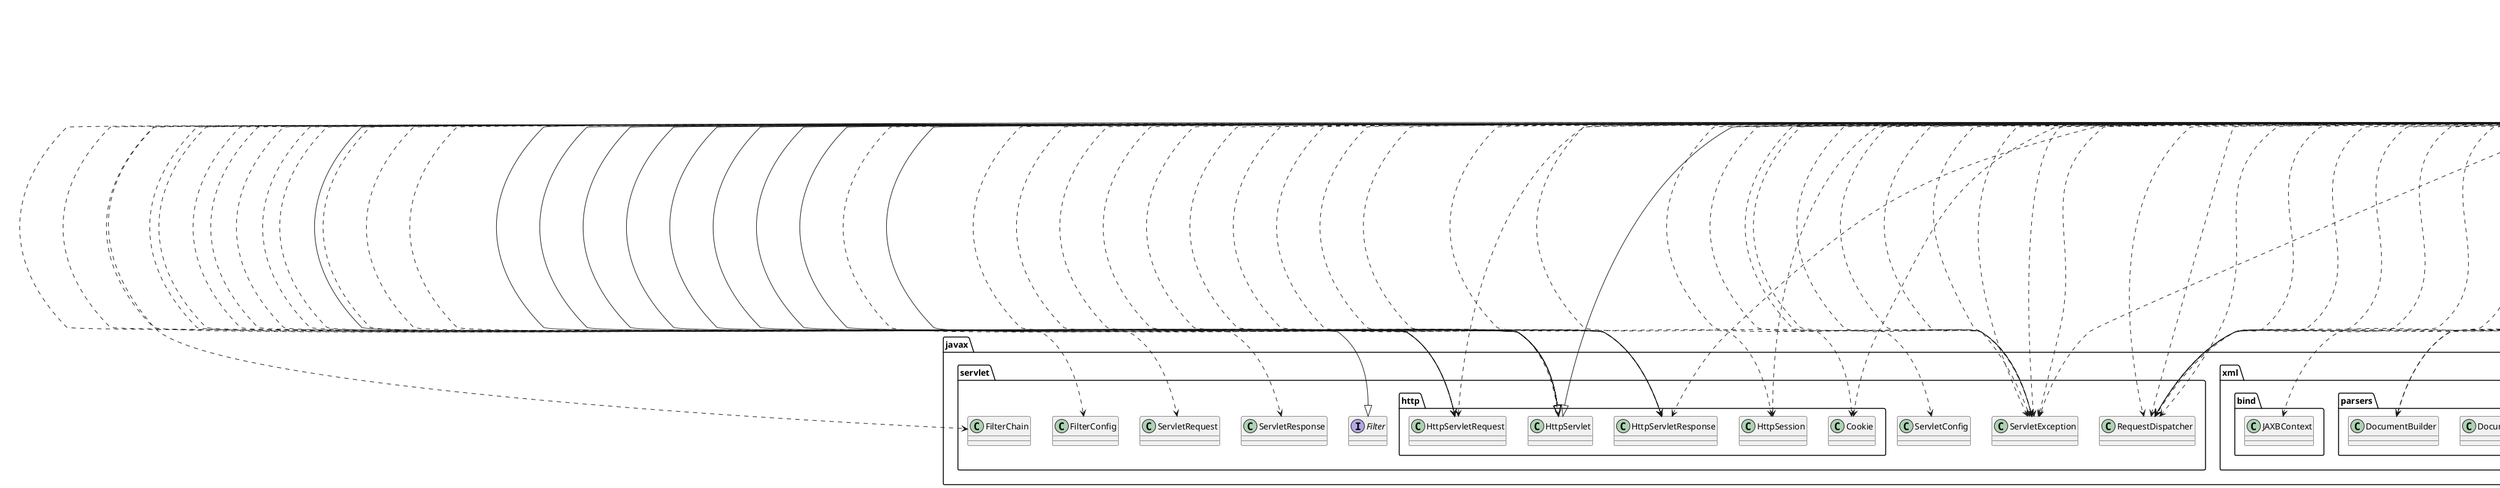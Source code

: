 @startuml
annotation java.lang.Override
annotation javax.jws.WebService
annotation javax.persistence.Column
annotation javax.persistence.Entity
annotation javax.persistence.GeneratedValue
annotation javax.persistence.Id
annotation javax.persistence.Table
class action.AnotacaoServlet
class action.AtividadeServlet
class action.CampanhaServlet
class action.ContaServlet
class action.DACControllerServlet
class action.LoginFilter
class action.LoginServlet
class action.OportunidadeServlet
class action.TarefaServlet
class action.UsuarioServlet
class action.VendaServlet
class action.WeatherWSDL
class bean.Anotacao
class bean.Atividade
class bean.Campanha
class bean.Conta
class bean.Oportunidade
class bean.Tarefa
class bean.Usuario
class bean.Venda
class dao.AnotacaoDao
class dao.AtividadeDao
class dao.CampanhaDao
class dao.ConnectionFactory
class dao.ContaDao
class dao.HibernateUtil
class dao.LoginDao
class dao.OportunidadeDao
class dao.TarefaDao
class dao.UsuarioDao
class dao.VendaDao
class java.io.File
class java.io.IOException
class java.io.OutputStream
class java.io.PrintWriter
class java.io.StringReader
class java.net.URL
class java.sql.Connection
class java.sql.DriverManager
class java.sql.SQLException
class java.text.DateFormat
class java.text.ParseException
class java.text.SimpleDateFormat
class java.util.ArrayList
class java.util.Date
class java.util.HashMap
class java.util.List
class java.util.Locale
class java.util.StringTokenizer
class java.util.logging.Level
class java.util.logging.Logger
class javax.persistence.EntityManager
class javax.persistence.EntityManagerFactory
class javax.persistence.GenerationType
class javax.persistence.ManyToOne
class javax.persistence.Persistence
class javax.servlet.FilterChain
class javax.servlet.FilterConfig
class javax.servlet.RequestDispatcher
class javax.servlet.ServletConfig
class javax.servlet.ServletException
class javax.servlet.ServletRequest
class javax.servlet.ServletResponse
class javax.servlet.http.Cookie
class javax.servlet.http.HttpServlet
class javax.servlet.http.HttpServletRequest
class javax.servlet.http.HttpServletResponse
class javax.servlet.http.HttpSession
class javax.xml.bind.JAXBContext
class javax.xml.parsers.DocumentBuilder
class javax.xml.parsers.DocumentBuilderFactory
class javax.xml.parsers.ParserConfigurationException
class net.sf.jasperreports.engine.JRException
class net.sf.jasperreports.engine.JasperRunManager
class org.hibernate.Query
class org.hibernate.Session
class org.hibernate.SessionFactory
class org.hibernate.Transaction
class org.hibernate.cfg.AnnotationConfiguration
class org.hibernate.cfg.Configuration
class org.w3c.dom.CharacterData
class org.w3c.dom.Document
class org.w3c.dom.Element
class org.w3c.dom.Node
class org.w3c.dom.NodeList
class org.xml.sax.InputSource
class org.xml.sax.SAXException
interface java.io.Serializable
interface javax.servlet.Filter
action.AnotacaoServlet ..> java.lang.Override
action.AnotacaoServlet ..> bean.Anotacao
action.AnotacaoServlet ..> dao.AnotacaoDao
action.AnotacaoServlet ..> java.io.IOException
action.AnotacaoServlet ..> java.sql.SQLException
action.AnotacaoServlet ..> java.text.DateFormat
action.AnotacaoServlet ..> java.text.SimpleDateFormat
action.AnotacaoServlet ..> java.util.Date
action.AnotacaoServlet ..> java.util.List
action.AnotacaoServlet ..> java.util.logging.Level
action.AnotacaoServlet ..> java.util.logging.Logger
action.AnotacaoServlet ..> javax.servlet.RequestDispatcher
action.AnotacaoServlet ..> javax.servlet.ServletException
action.AnotacaoServlet --|> javax.servlet.http.HttpServlet
action.AnotacaoServlet ..> javax.servlet.http.HttpServletRequest
action.AnotacaoServlet ..> javax.servlet.http.HttpServletResponse
action.AtividadeServlet ..> java.lang.Override
action.AtividadeServlet ..> bean.Atividade
action.AtividadeServlet ..> bean.Usuario
action.AtividadeServlet ..> dao.AtividadeDao
action.AtividadeServlet ..> dao.UsuarioDao
action.AtividadeServlet ..> java.io.IOException
action.AtividadeServlet ..> java.sql.SQLException
action.AtividadeServlet ..> java.text.DateFormat
action.AtividadeServlet ..> java.text.SimpleDateFormat
action.AtividadeServlet ..> java.util.Date
action.AtividadeServlet ..> java.util.List
action.AtividadeServlet ..> java.util.logging.Level
action.AtividadeServlet ..> java.util.logging.Logger
action.AtividadeServlet ..> javax.servlet.RequestDispatcher
action.AtividadeServlet ..> javax.servlet.ServletException
action.AtividadeServlet --|> javax.servlet.http.HttpServlet
action.AtividadeServlet ..> javax.servlet.http.HttpServletRequest
action.AtividadeServlet ..> javax.servlet.http.HttpServletResponse
action.CampanhaServlet ..> java.lang.Override
action.CampanhaServlet ..> bean.Campanha
action.CampanhaServlet ..> dao.CampanhaDao
action.CampanhaServlet ..> java.io.IOException
action.CampanhaServlet ..> java.sql.SQLException
action.CampanhaServlet ..> java.text.DateFormat
action.CampanhaServlet ..> java.text.SimpleDateFormat
action.CampanhaServlet ..> java.util.Date
action.CampanhaServlet ..> java.util.List
action.CampanhaServlet ..> java.util.logging.Level
action.CampanhaServlet ..> java.util.logging.Logger
action.CampanhaServlet ..> javax.servlet.RequestDispatcher
action.CampanhaServlet ..> javax.servlet.ServletException
action.CampanhaServlet --|> javax.servlet.http.HttpServlet
action.CampanhaServlet ..> javax.servlet.http.HttpServletRequest
action.CampanhaServlet ..> javax.servlet.http.HttpServletResponse
action.ContaServlet ..> java.lang.Override
action.ContaServlet ..> bean.Conta
action.ContaServlet ..> dao.ContaDao
action.ContaServlet ..> java.io.IOException
action.ContaServlet ..> java.io.PrintWriter
action.ContaServlet ..> java.sql.SQLException
action.ContaServlet ..> java.text.DateFormat
action.ContaServlet ..> java.text.ParseException
action.ContaServlet ..> java.text.SimpleDateFormat
action.ContaServlet ..> java.util.ArrayList
action.ContaServlet ..> java.util.Date
action.ContaServlet ..> java.util.List
action.ContaServlet ..> java.util.logging.Level
action.ContaServlet ..> java.util.logging.Logger
action.ContaServlet ..> javax.servlet.RequestDispatcher
action.ContaServlet ..> javax.servlet.ServletException
action.ContaServlet --|> javax.servlet.http.HttpServlet
action.ContaServlet ..> javax.servlet.http.HttpServletRequest
action.ContaServlet ..> javax.servlet.http.HttpServletResponse
action.DACControllerServlet ..> java.lang.Override
action.DACControllerServlet ..> dao.AtividadeDao
action.DACControllerServlet ..> dao.CampanhaDao
action.DACControllerServlet ..> dao.ContaDao
action.DACControllerServlet ..> dao.OportunidadeDao
action.DACControllerServlet ..> dao.VendaDao
action.DACControllerServlet ..> java.io.IOException
action.DACControllerServlet ..> java.io.OutputStream
action.DACControllerServlet ..> java.io.StringReader
action.DACControllerServlet ..> java.net.URL
action.DACControllerServlet ..> java.sql.Connection
action.DACControllerServlet ..> java.sql.DriverManager
action.DACControllerServlet ..> java.sql.SQLException
action.DACControllerServlet ..> java.util.HashMap
action.DACControllerServlet ..> java.util.List
action.DACControllerServlet ..> java.util.logging.Level
action.DACControllerServlet ..> java.util.logging.Logger
action.DACControllerServlet ..> javax.servlet.RequestDispatcher
action.DACControllerServlet ..> javax.servlet.ServletException
action.DACControllerServlet --|> javax.servlet.http.HttpServlet
action.DACControllerServlet ..> javax.servlet.http.HttpServletRequest
action.DACControllerServlet ..> javax.servlet.http.HttpServletResponse
action.DACControllerServlet ..> javax.xml.parsers.DocumentBuilder
action.DACControllerServlet ..> javax.xml.parsers.DocumentBuilderFactory
action.DACControllerServlet ..> javax.xml.parsers.ParserConfigurationException
action.DACControllerServlet ..> net.sf.jasperreports.engine.JRException
action.DACControllerServlet ..> net.sf.jasperreports.engine.JasperRunManager
action.DACControllerServlet ..> org.w3c.dom.CharacterData
action.DACControllerServlet ..> org.w3c.dom.Document
action.DACControllerServlet ..> org.w3c.dom.Element
action.DACControllerServlet ..> org.w3c.dom.Node
action.DACControllerServlet ..> org.w3c.dom.NodeList
action.DACControllerServlet ..> org.xml.sax.InputSource
action.DACControllerServlet ..> org.xml.sax.SAXException
action.LoginFilter ..> java.lang.Override
action.LoginFilter ..> dao.LoginDao
action.LoginFilter ..> java.io.File
action.LoginFilter ..> java.io.IOException
action.LoginFilter ..> java.io.PrintWriter
action.LoginFilter ..> java.io.StringReader
action.LoginFilter ..> java.util.ArrayList
action.LoginFilter ..> java.util.List
action.LoginFilter ..> java.util.StringTokenizer
action.LoginFilter ..> java.util.logging.Level
action.LoginFilter ..> java.util.logging.Logger
action.LoginFilter ..> javax.servlet.FilterChain
action.LoginFilter ..> javax.servlet.FilterConfig
action.LoginFilter ..> javax.servlet.RequestDispatcher
action.LoginFilter ..> javax.servlet.ServletException
action.LoginFilter ..> javax.servlet.ServletRequest
action.LoginFilter ..> javax.servlet.ServletResponse
action.LoginFilter ..> javax.servlet.http.Cookie
action.LoginFilter ..> javax.servlet.http.HttpServlet
action.LoginFilter ..> javax.servlet.http.HttpServletRequest
action.LoginFilter ..> javax.servlet.http.HttpServletResponse
action.LoginFilter ..> javax.xml.bind.JAXBContext
action.LoginFilter ..> javax.xml.parsers.DocumentBuilder
action.LoginFilter ..> javax.xml.parsers.DocumentBuilderFactory
action.LoginFilter ..> javax.xml.parsers.ParserConfigurationException
action.LoginFilter ..> org.w3c.dom.CharacterData
action.LoginFilter ..> org.w3c.dom.Document
action.LoginFilter ..> org.w3c.dom.Element
action.LoginFilter ..> org.w3c.dom.Node
action.LoginFilter ..> org.w3c.dom.NodeList
action.LoginFilter ..> org.xml.sax.InputSource
action.LoginFilter ..> org.xml.sax.SAXException
action.LoginFilter --|> javax.servlet.Filter
action.LoginServlet ..> java.lang.Override
action.LoginServlet ..> bean.Usuario
action.LoginServlet ..> dao.LoginDao
action.LoginServlet ..> java.io.IOException
action.LoginServlet ..> java.io.StringReader
action.LoginServlet ..> java.util.logging.Level
action.LoginServlet ..> java.util.logging.Logger
action.LoginServlet ..> javax.servlet.RequestDispatcher
action.LoginServlet ..> javax.servlet.ServletException
action.LoginServlet ..> javax.servlet.http.Cookie
action.LoginServlet --|> javax.servlet.http.HttpServlet
action.LoginServlet ..> javax.servlet.http.HttpServletRequest
action.LoginServlet ..> javax.servlet.http.HttpServletResponse
action.LoginServlet ..> javax.servlet.http.HttpSession
action.LoginServlet ..> javax.xml.parsers.DocumentBuilder
action.LoginServlet ..> javax.xml.parsers.DocumentBuilderFactory
action.LoginServlet ..> javax.xml.parsers.ParserConfigurationException
action.LoginServlet ..> org.w3c.dom.CharacterData
action.LoginServlet ..> org.w3c.dom.Document
action.LoginServlet ..> org.w3c.dom.Element
action.LoginServlet ..> org.w3c.dom.Node
action.LoginServlet ..> org.w3c.dom.NodeList
action.LoginServlet ..> org.xml.sax.InputSource
action.LoginServlet ..> org.xml.sax.SAXException
action.OportunidadeServlet ..> java.lang.Override
action.OportunidadeServlet ..> bean.Oportunidade
action.OportunidadeServlet ..> dao.OportunidadeDao
action.OportunidadeServlet ..> java.io.IOException
action.OportunidadeServlet ..> java.io.PrintWriter
action.OportunidadeServlet ..> java.sql.SQLException
action.OportunidadeServlet ..> java.text.DateFormat
action.OportunidadeServlet ..> java.text.SimpleDateFormat
action.OportunidadeServlet ..> java.util.Date
action.OportunidadeServlet ..> java.util.List
action.OportunidadeServlet ..> java.util.logging.Level
action.OportunidadeServlet ..> java.util.logging.Logger
action.OportunidadeServlet ..> javax.servlet.RequestDispatcher
action.OportunidadeServlet ..> javax.servlet.ServletException
action.OportunidadeServlet --|> javax.servlet.http.HttpServlet
action.OportunidadeServlet ..> javax.servlet.http.HttpServletRequest
action.OportunidadeServlet ..> javax.servlet.http.HttpServletResponse
action.TarefaServlet ..> java.lang.Override
action.TarefaServlet ..> bean.Tarefa
action.TarefaServlet ..> dao.TarefaDao
action.TarefaServlet ..> java.io.IOException
action.TarefaServlet ..> java.io.PrintWriter
action.TarefaServlet ..> java.sql.SQLException
action.TarefaServlet ..> java.text.DateFormat
action.TarefaServlet ..> java.text.ParseException
action.TarefaServlet ..> java.text.SimpleDateFormat
action.TarefaServlet ..> java.util.ArrayList
action.TarefaServlet ..> java.util.Date
action.TarefaServlet ..> java.util.List
action.TarefaServlet ..> java.util.logging.Level
action.TarefaServlet ..> java.util.logging.Logger
action.TarefaServlet ..> javax.servlet.RequestDispatcher
action.TarefaServlet ..> javax.servlet.ServletConfig
action.TarefaServlet ..> javax.servlet.ServletException
action.TarefaServlet --|> javax.servlet.http.HttpServlet
action.TarefaServlet ..> javax.servlet.http.HttpServletRequest
action.TarefaServlet ..> javax.servlet.http.HttpServletResponse
action.TarefaServlet ..> javax.servlet.http.HttpSession
action.UsuarioServlet ..> java.lang.Override
action.UsuarioServlet ..> bean.Anotacao
action.UsuarioServlet ..> dao.AnotacaoDao
action.UsuarioServlet ..> java.io.IOException
action.UsuarioServlet ..> java.sql.SQLException
action.UsuarioServlet ..> java.util.List
action.UsuarioServlet ..> java.util.logging.Level
action.UsuarioServlet ..> java.util.logging.Logger
action.UsuarioServlet ..> javax.servlet.RequestDispatcher
action.UsuarioServlet ..> javax.servlet.ServletException
action.UsuarioServlet --|> javax.servlet.http.HttpServlet
action.UsuarioServlet ..> javax.servlet.http.HttpServletRequest
action.UsuarioServlet ..> javax.servlet.http.HttpServletResponse
action.VendaServlet ..> java.lang.Override
action.VendaServlet ..> bean.Venda
action.VendaServlet ..> dao.VendaDao
action.VendaServlet ..> java.io.IOException
action.VendaServlet ..> java.sql.SQLException
action.VendaServlet ..> java.util.List
action.VendaServlet ..> java.util.logging.Level
action.VendaServlet ..> java.util.logging.Logger
action.VendaServlet ..> javax.servlet.RequestDispatcher
action.VendaServlet ..> javax.servlet.ServletException
action.VendaServlet --|> javax.servlet.http.HttpServlet
action.VendaServlet ..> javax.servlet.http.HttpServletRequest
action.VendaServlet ..> javax.servlet.http.HttpServletResponse
action.WeatherWSDL ..> javax.jws.WebService
bean.Anotacao ..> java.lang.Override
bean.Anotacao ..> javax.persistence.Column
bean.Anotacao ..> javax.persistence.Entity
bean.Anotacao ..> javax.persistence.GeneratedValue
bean.Anotacao ..> javax.persistence.Id
bean.Anotacao ..> javax.persistence.Table
bean.Anotacao ..> java.text.ParseException
bean.Anotacao ..> javax.persistence.GenerationType
bean.Anotacao --|> java.io.Serializable
bean.Atividade ..> java.lang.Override
bean.Atividade ..> javax.persistence.Column
bean.Atividade ..> javax.persistence.Entity
bean.Atividade ..> javax.persistence.GeneratedValue
bean.Atividade ..> javax.persistence.Id
bean.Atividade ..> javax.persistence.Table
bean.Atividade ..> java.text.ParseException
bean.Atividade ..> javax.persistence.GenerationType
bean.Atividade ..> javax.persistence.ManyToOne
bean.Atividade --|> java.io.Serializable
bean.Campanha ..> java.lang.Override
bean.Campanha ..> javax.persistence.Column
bean.Campanha ..> javax.persistence.Entity
bean.Campanha ..> javax.persistence.GeneratedValue
bean.Campanha ..> javax.persistence.Id
bean.Campanha ..> javax.persistence.Table
bean.Campanha ..> java.text.ParseException
bean.Campanha ..> javax.persistence.GenerationType
bean.Campanha --|> java.io.Serializable
bean.Conta ..> java.lang.Override
bean.Conta ..> javax.persistence.Column
bean.Conta ..> javax.persistence.Entity
bean.Conta ..> javax.persistence.GeneratedValue
bean.Conta ..> javax.persistence.Id
bean.Conta ..> javax.persistence.Table
bean.Conta ..> java.text.DateFormat
bean.Conta ..> java.text.ParseException
bean.Conta ..> java.text.SimpleDateFormat
bean.Conta ..> java.util.Date
bean.Conta ..> java.util.Locale
bean.Conta ..> javax.persistence.GenerationType
bean.Conta --|> java.io.Serializable
bean.Oportunidade ..> java.lang.Override
bean.Oportunidade ..> javax.persistence.Column
bean.Oportunidade ..> javax.persistence.Entity
bean.Oportunidade ..> javax.persistence.GeneratedValue
bean.Oportunidade ..> javax.persistence.Id
bean.Oportunidade ..> javax.persistence.Table
bean.Oportunidade ..> java.text.DateFormat
bean.Oportunidade ..> java.text.ParseException
bean.Oportunidade ..> java.text.SimpleDateFormat
bean.Oportunidade ..> java.util.Date
bean.Oportunidade ..> java.util.Locale
bean.Oportunidade ..> javax.persistence.GenerationType
bean.Oportunidade --|> java.io.Serializable
bean.Tarefa ..> java.lang.Override
bean.Tarefa ..> javax.persistence.Column
bean.Tarefa ..> javax.persistence.Entity
bean.Tarefa ..> javax.persistence.GeneratedValue
bean.Tarefa ..> javax.persistence.Id
bean.Tarefa ..> javax.persistence.Table
bean.Tarefa ..> java.text.DateFormat
bean.Tarefa ..> java.text.ParseException
bean.Tarefa ..> java.text.SimpleDateFormat
bean.Tarefa ..> java.util.Date
bean.Tarefa ..> java.util.Locale
bean.Tarefa ..> javax.persistence.GenerationType
bean.Tarefa --|> java.io.Serializable
bean.Usuario ..> java.lang.Override
bean.Usuario ..> javax.persistence.Column
bean.Usuario ..> javax.persistence.Entity
bean.Usuario ..> javax.persistence.Id
bean.Usuario ..> javax.persistence.Table
bean.Usuario ..> java.util.List
bean.Usuario --|> java.io.Serializable
bean.Venda ..> javax.persistence.Entity
bean.Venda ..> javax.persistence.GeneratedValue
bean.Venda ..> javax.persistence.Id
bean.Venda ..> javax.persistence.Table
bean.Venda ..> javax.persistence.GenerationType
bean.Venda --|> java.io.Serializable
dao.AnotacaoDao ..> bean.Anotacao
dao.AnotacaoDao ..> java.util.ArrayList
dao.AnotacaoDao ..> java.util.List
dao.AnotacaoDao ..> javax.persistence.EntityManager
dao.AnotacaoDao ..> javax.persistence.EntityManagerFactory
dao.AnotacaoDao ..> javax.persistence.Persistence
dao.AnotacaoDao ..> org.hibernate.Query
dao.AnotacaoDao ..> org.hibernate.Session
dao.AnotacaoDao ..> org.hibernate.Transaction
dao.AnotacaoDao ..> org.hibernate.cfg.Configuration
dao.AtividadeDao ..> bean.Atividade
dao.AtividadeDao ..> java.util.List
dao.AtividadeDao ..> org.hibernate.Query
dao.AtividadeDao ..> org.hibernate.Session
dao.CampanhaDao ..> bean.Campanha
dao.CampanhaDao ..> java.util.List
dao.CampanhaDao ..> org.hibernate.Query
dao.CampanhaDao ..> org.hibernate.Session
dao.ContaDao ..> bean.Conta
dao.ContaDao ..> java.util.List
dao.ContaDao ..> org.hibernate.Query
dao.ContaDao ..> org.hibernate.Session
dao.HibernateUtil ..> org.hibernate.Session
dao.HibernateUtil ..> org.hibernate.SessionFactory
dao.HibernateUtil ..> org.hibernate.cfg.AnnotationConfiguration
dao.LoginDao ..> bean.Usuario
dao.LoginDao ..> java.util.List
dao.LoginDao ..> org.hibernate.Query
dao.LoginDao ..> org.hibernate.Session
dao.OportunidadeDao ..> bean.Oportunidade
dao.OportunidadeDao ..> java.util.List
dao.OportunidadeDao ..> org.hibernate.Query
dao.OportunidadeDao ..> org.hibernate.Session
dao.TarefaDao ..> bean.Tarefa
dao.TarefaDao ..> java.util.List
dao.TarefaDao ..> org.hibernate.Query
dao.TarefaDao ..> org.hibernate.Session
dao.UsuarioDao ..> bean.Usuario
dao.UsuarioDao ..> java.util.List
dao.UsuarioDao ..> org.hibernate.Query
dao.UsuarioDao ..> org.hibernate.Session
dao.VendaDao ..> bean.Venda
dao.VendaDao ..> java.util.List
dao.VendaDao ..> org.hibernate.Query
dao.VendaDao ..> org.hibernate.Session
@enduml
